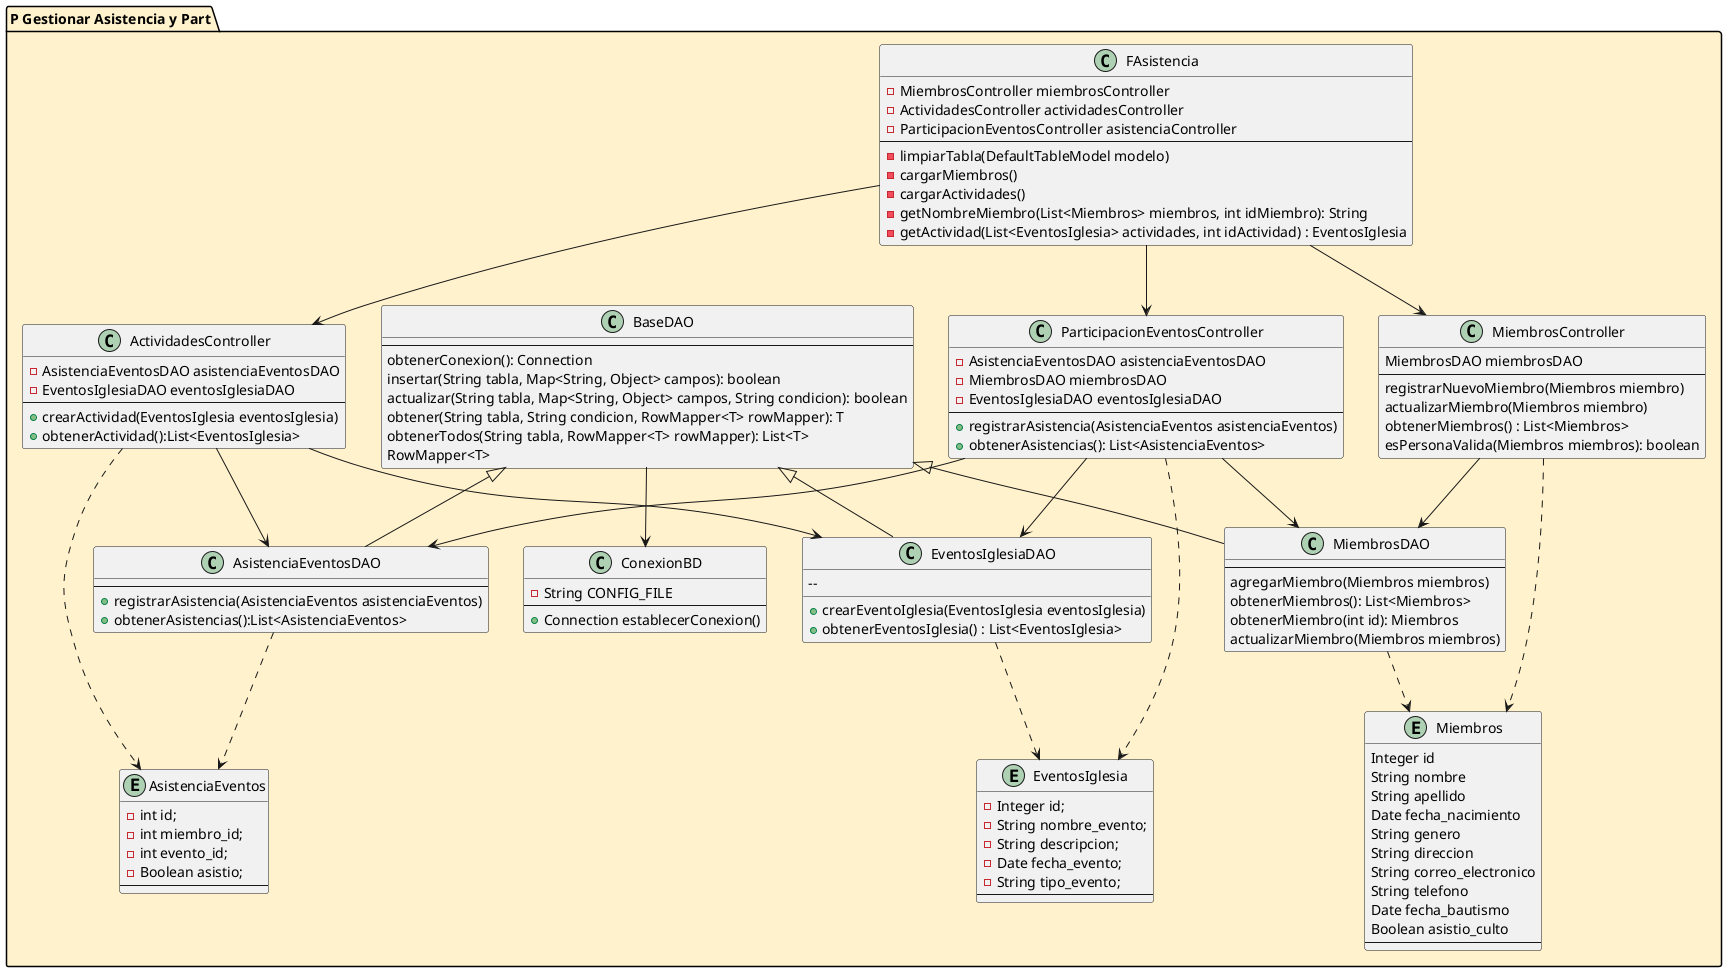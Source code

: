 @startuml
package "P Gestionar Asistencia y Part." #FFF2CC {
  class "FAsistencia" as fasistencia {
  - MiembrosController miembrosController
  - ActividadesController actividadesController
  - ParticipacionEventosController asistenciaController
  --
  -limpiarTabla(DefaultTableModel modelo)
  -cargarMiembros()
  -cargarActividades()
  -getNombreMiembro(List<Miembros> miembros, int idMiembro): String
  -getActividad(List<EventosIglesia> actividades, int idActividad) : EventosIglesia
  }
  class "MiembrosController" as ctrmiembro{
  MiembrosDAO miembrosDAO
  --
  registrarNuevoMiembro(Miembros miembro)
  actualizarMiembro(Miembros miembro)
  obtenerMiembros() : List<Miembros>
  esPersonaValida(Miembros miembros): boolean
  }
  class "ActividadesController" as ctractividades{
    -AsistenciaEventosDAO asistenciaEventosDAO
    -EventosIglesiaDAO eventosIglesiaDAO
  --
  +crearActividad(EventosIglesia eventosIglesia)
  +obtenerActividad():List<EventosIglesia>
  }
  class "ParticipacionEventosController" as ctrasistencia{
      - AsistenciaEventosDAO asistenciaEventosDAO
      - MiembrosDAO miembrosDAO
      - EventosIglesiaDAO eventosIglesiaDAO
  --
  +registrarAsistencia(AsistenciaEventos asistenciaEventos)
  +obtenerAsistencias(): List<AsistenciaEventos>
  }

  class "MiembrosDAO" as daomiembro{
  --
  agregarMiembro(Miembros miembros)
  obtenerMiembros(): List<Miembros>
  obtenerMiembro(int id): Miembros
  actualizarMiembro(Miembros miembros)
  }
  class "AsistenciaEventosDAO" as daoasistenciae{
  --
  +registrarAsistencia(AsistenciaEventos asistenciaEventos)
  +obtenerAsistencias():List<AsistenciaEventos>
  }
  class "EventosIglesiaDAO" as daoeventoigle{

  --
  +crearEventoIglesia(EventosIglesia eventosIglesia)
  +obtenerEventosIglesia() : List<EventosIglesia>
  }

  class "BaseDAO" as daobase {
  --
  obtenerConexion(): Connection
  insertar(String tabla, Map<String, Object> campos): boolean
  actualizar(String tabla, Map<String, Object> campos, String condicion): boolean
  obtener(String tabla, String condicion, RowMapper<T> rowMapper): T
  obtenerTodos(String tabla, RowMapper<T> rowMapper): List<T>
  RowMapper<T>
  }
   class "ConexionBD" as bdconexion{
     -String CONFIG_FILE
     --
     +Connection establecerConexion()
    }
  entity "Miembros" as miembros{
      Integer id
      String nombre
      String apellido
      Date fecha_nacimiento
      String genero
      String direccion
      String correo_electronico
      String telefono
      Date fecha_bautismo
      Boolean asistio_culto
      --
  }
  entity "AsistenciaEventos" as easistenciae{
      - int id;
      - int miembro_id;
      - int evento_id;
      - Boolean asistio;
      --
  }
  entity "EventosIglesia" as eeventosigle{
        - Integer id;
        - String nombre_evento;
        - String descripcion;
        - Date fecha_evento;
        - String tipo_evento;
        --
  }

  fasistencia --> ctrmiembro
  fasistencia --> ctractividades
  fasistencia --> ctrasistencia
  ctrmiembro --> daomiembro
  ctractividades --> daoasistenciae
  ctractividades --> daoeventoigle
  ctrasistencia --> daomiembro
  ctrasistencia --> daoasistenciae
  ctrasistencia --> daoeventoigle
  daobase <|-- daomiembro
  daobase <|-- daoasistenciae
  daobase <|-- daoeventoigle
  ctrmiembro ..> miembros
  daomiembro ..> miembros
  daobase --> bdconexion
  daoasistenciae ..> easistenciae
  ctractividades ..> easistenciae
  daoeventoigle ..>eeventosigle
  ctrasistencia..>eeventosigle
}


@enduml